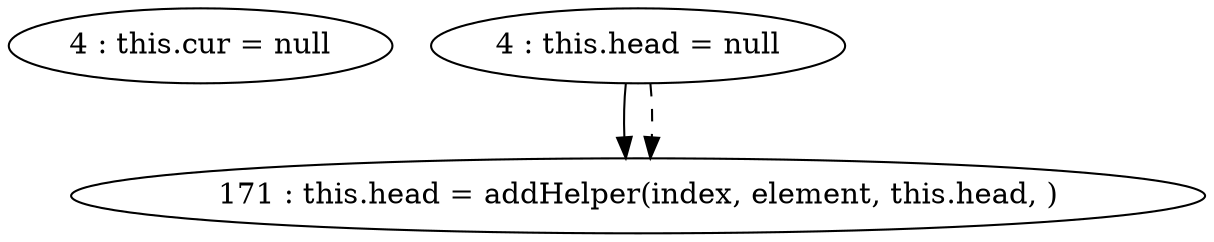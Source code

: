 digraph G {
"4 : this.cur = null"
"4 : this.head = null"
"4 : this.head = null" -> "171 : this.head = addHelper(index, element, this.head, )"
"4 : this.head = null" -> "171 : this.head = addHelper(index, element, this.head, )" [style=dashed]
"171 : this.head = addHelper(index, element, this.head, )"
}